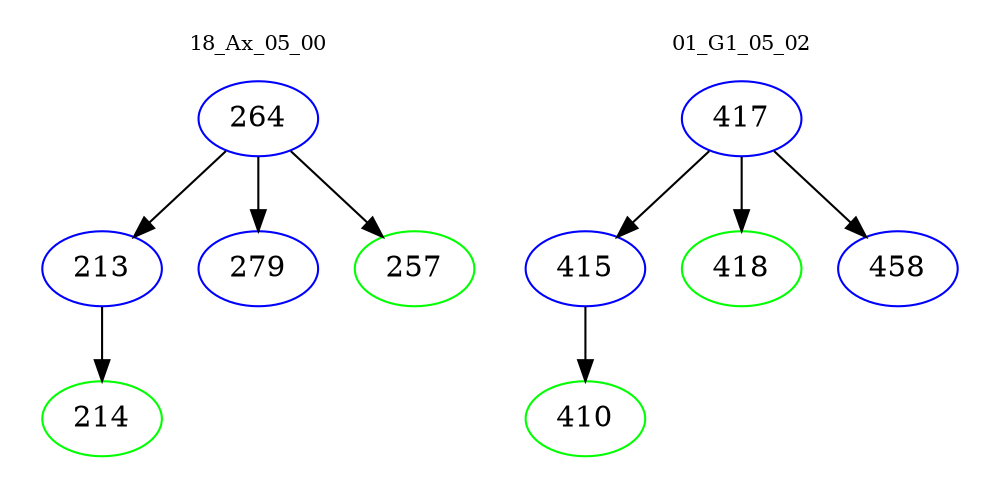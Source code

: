 digraph{
subgraph cluster_0 {
color = white
label = "18_Ax_05_00";
fontsize=10;
T0_264 [label="264", color="blue"]
T0_264 -> T0_213 [color="black"]
T0_213 [label="213", color="blue"]
T0_213 -> T0_214 [color="black"]
T0_214 [label="214", color="green"]
T0_264 -> T0_279 [color="black"]
T0_279 [label="279", color="blue"]
T0_264 -> T0_257 [color="black"]
T0_257 [label="257", color="green"]
}
subgraph cluster_1 {
color = white
label = "01_G1_05_02";
fontsize=10;
T1_417 [label="417", color="blue"]
T1_417 -> T1_415 [color="black"]
T1_415 [label="415", color="blue"]
T1_415 -> T1_410 [color="black"]
T1_410 [label="410", color="green"]
T1_417 -> T1_418 [color="black"]
T1_418 [label="418", color="green"]
T1_417 -> T1_458 [color="black"]
T1_458 [label="458", color="blue"]
}
}
